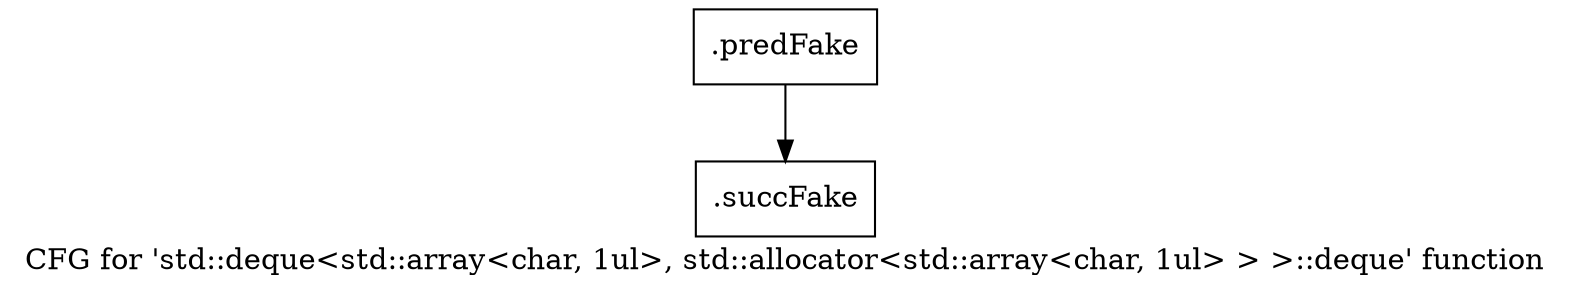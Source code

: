 digraph "CFG for 'std::deque\<std::array\<char, 1ul\>, std::allocator\<std::array\<char, 1ul\> \> \>::deque' function" {
	label="CFG for 'std::deque\<std::array\<char, 1ul\>, std::allocator\<std::array\<char, 1ul\> \> \>::deque' function";

	Node0x52041d0 [shape=record,filename="",linenumber="",label="{.predFake}"];
	Node0x52041d0 -> Node0x52cd7b0[ callList="" memoryops="" filename="/home/akhilkushe/Xilinx/Vitis_HLS/2021.2/tps/lnx64/gcc-6.2.0/lib/gcc/x86_64-pc-linux-gnu/6.2.0/../../../../include/c++/6.2.0/bits/stl_deque.h" execusionnum="1"];
	Node0x52cd7b0 [shape=record,filename="/home/akhilkushe/Xilinx/Vitis_HLS/2021.2/tps/lnx64/gcc-6.2.0/lib/gcc/x86_64-pc-linux-gnu/6.2.0/../../../../include/c++/6.2.0/bits/stl_deque.h",linenumber="884",label="{.succFake}"];
}
